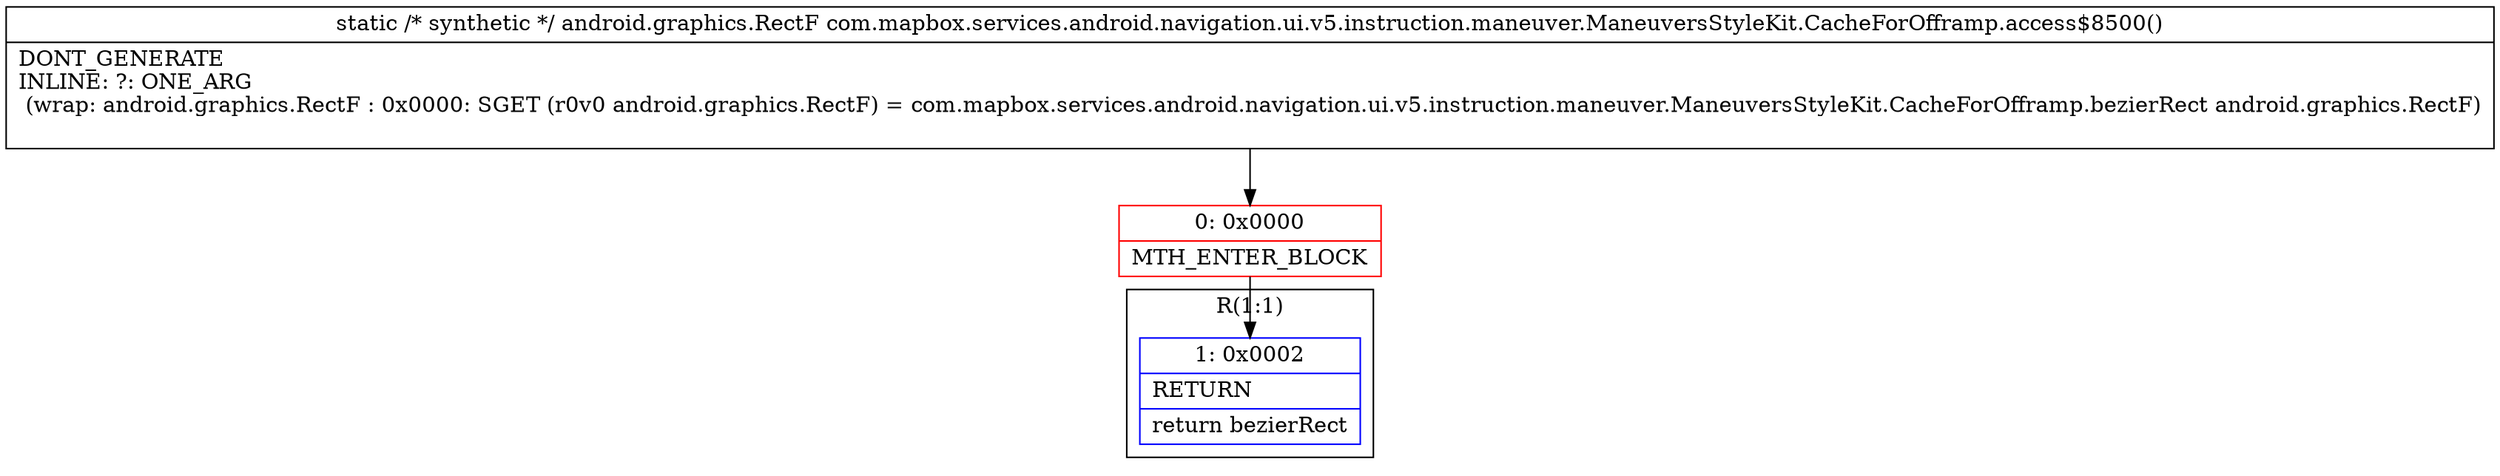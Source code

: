 digraph "CFG forcom.mapbox.services.android.navigation.ui.v5.instruction.maneuver.ManeuversStyleKit.CacheForOfframp.access$8500()Landroid\/graphics\/RectF;" {
subgraph cluster_Region_1979215268 {
label = "R(1:1)";
node [shape=record,color=blue];
Node_1 [shape=record,label="{1\:\ 0x0002|RETURN\l|return bezierRect\l}"];
}
Node_0 [shape=record,color=red,label="{0\:\ 0x0000|MTH_ENTER_BLOCK\l}"];
MethodNode[shape=record,label="{static \/* synthetic *\/ android.graphics.RectF com.mapbox.services.android.navigation.ui.v5.instruction.maneuver.ManeuversStyleKit.CacheForOfframp.access$8500()  | DONT_GENERATE\lINLINE: ?: ONE_ARG  \l  (wrap: android.graphics.RectF : 0x0000: SGET  (r0v0 android.graphics.RectF) =  com.mapbox.services.android.navigation.ui.v5.instruction.maneuver.ManeuversStyleKit.CacheForOfframp.bezierRect android.graphics.RectF)\l\l}"];
MethodNode -> Node_0;
Node_0 -> Node_1;
}

